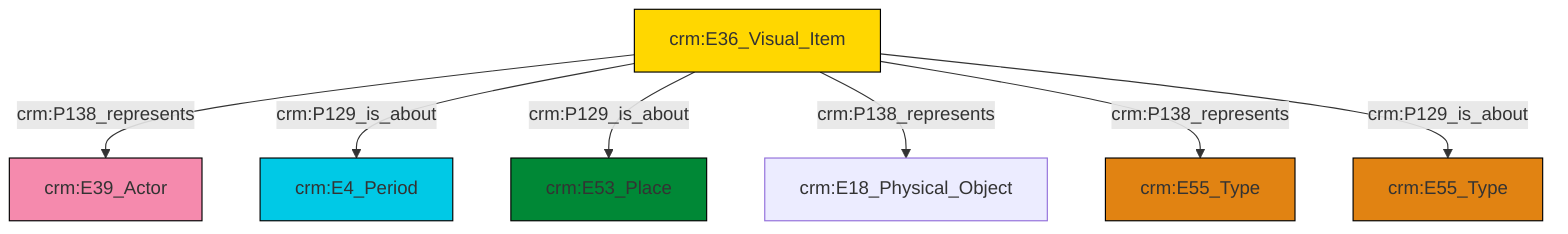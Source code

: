 graph TD
classDef Literal fill:#f2f2f2,stroke:#000000;
classDef CRM_Entity fill:#FFFFFF,stroke:#000000;
classDef Temporal_Entity fill:#00C9E6, stroke:#000000;
classDef Type fill:#E18312, stroke:#000000;
classDef Time-Span fill:#2C9C91, stroke:#000000;
classDef Appellation fill:#FFEB7F, stroke:#000000;
classDef Place fill:#008836, stroke:#000000;
classDef Persistent_Item fill:#B266B2, stroke:#000000;
classDef Conceptual_Object fill:#FFD700, stroke:#000000;
classDef Physical_Thing fill:#D2B48C, stroke:#000000;
classDef Actor fill:#f58aad, stroke:#000000;
classDef PC_Classes fill:#4ce600, stroke:#000000;
classDef Multi fill:#cccccc,stroke:#000000;

0["crm:E36_Visual_Item"]:::Conceptual_Object -->|crm:P138_represents| 1["crm:E39_Actor"]:::Actor
0["crm:E36_Visual_Item"]:::Conceptual_Object -->|crm:P129_is_about| 11["crm:E4_Period"]:::Temporal_Entity
0["crm:E36_Visual_Item"]:::Conceptual_Object -->|crm:P129_is_about| 4["crm:E53_Place"]:::Place
0["crm:E36_Visual_Item"]:::Conceptual_Object -->|crm:P138_represents| 8["crm:E18_Physical_Object"]:::Default
0["crm:E36_Visual_Item"]:::Conceptual_Object -->|crm:P138_represents| 2["crm:E55_Type"]:::Type
0["crm:E36_Visual_Item"]:::Conceptual_Object -->|crm:P129_is_about| 6["crm:E55_Type"]:::Type